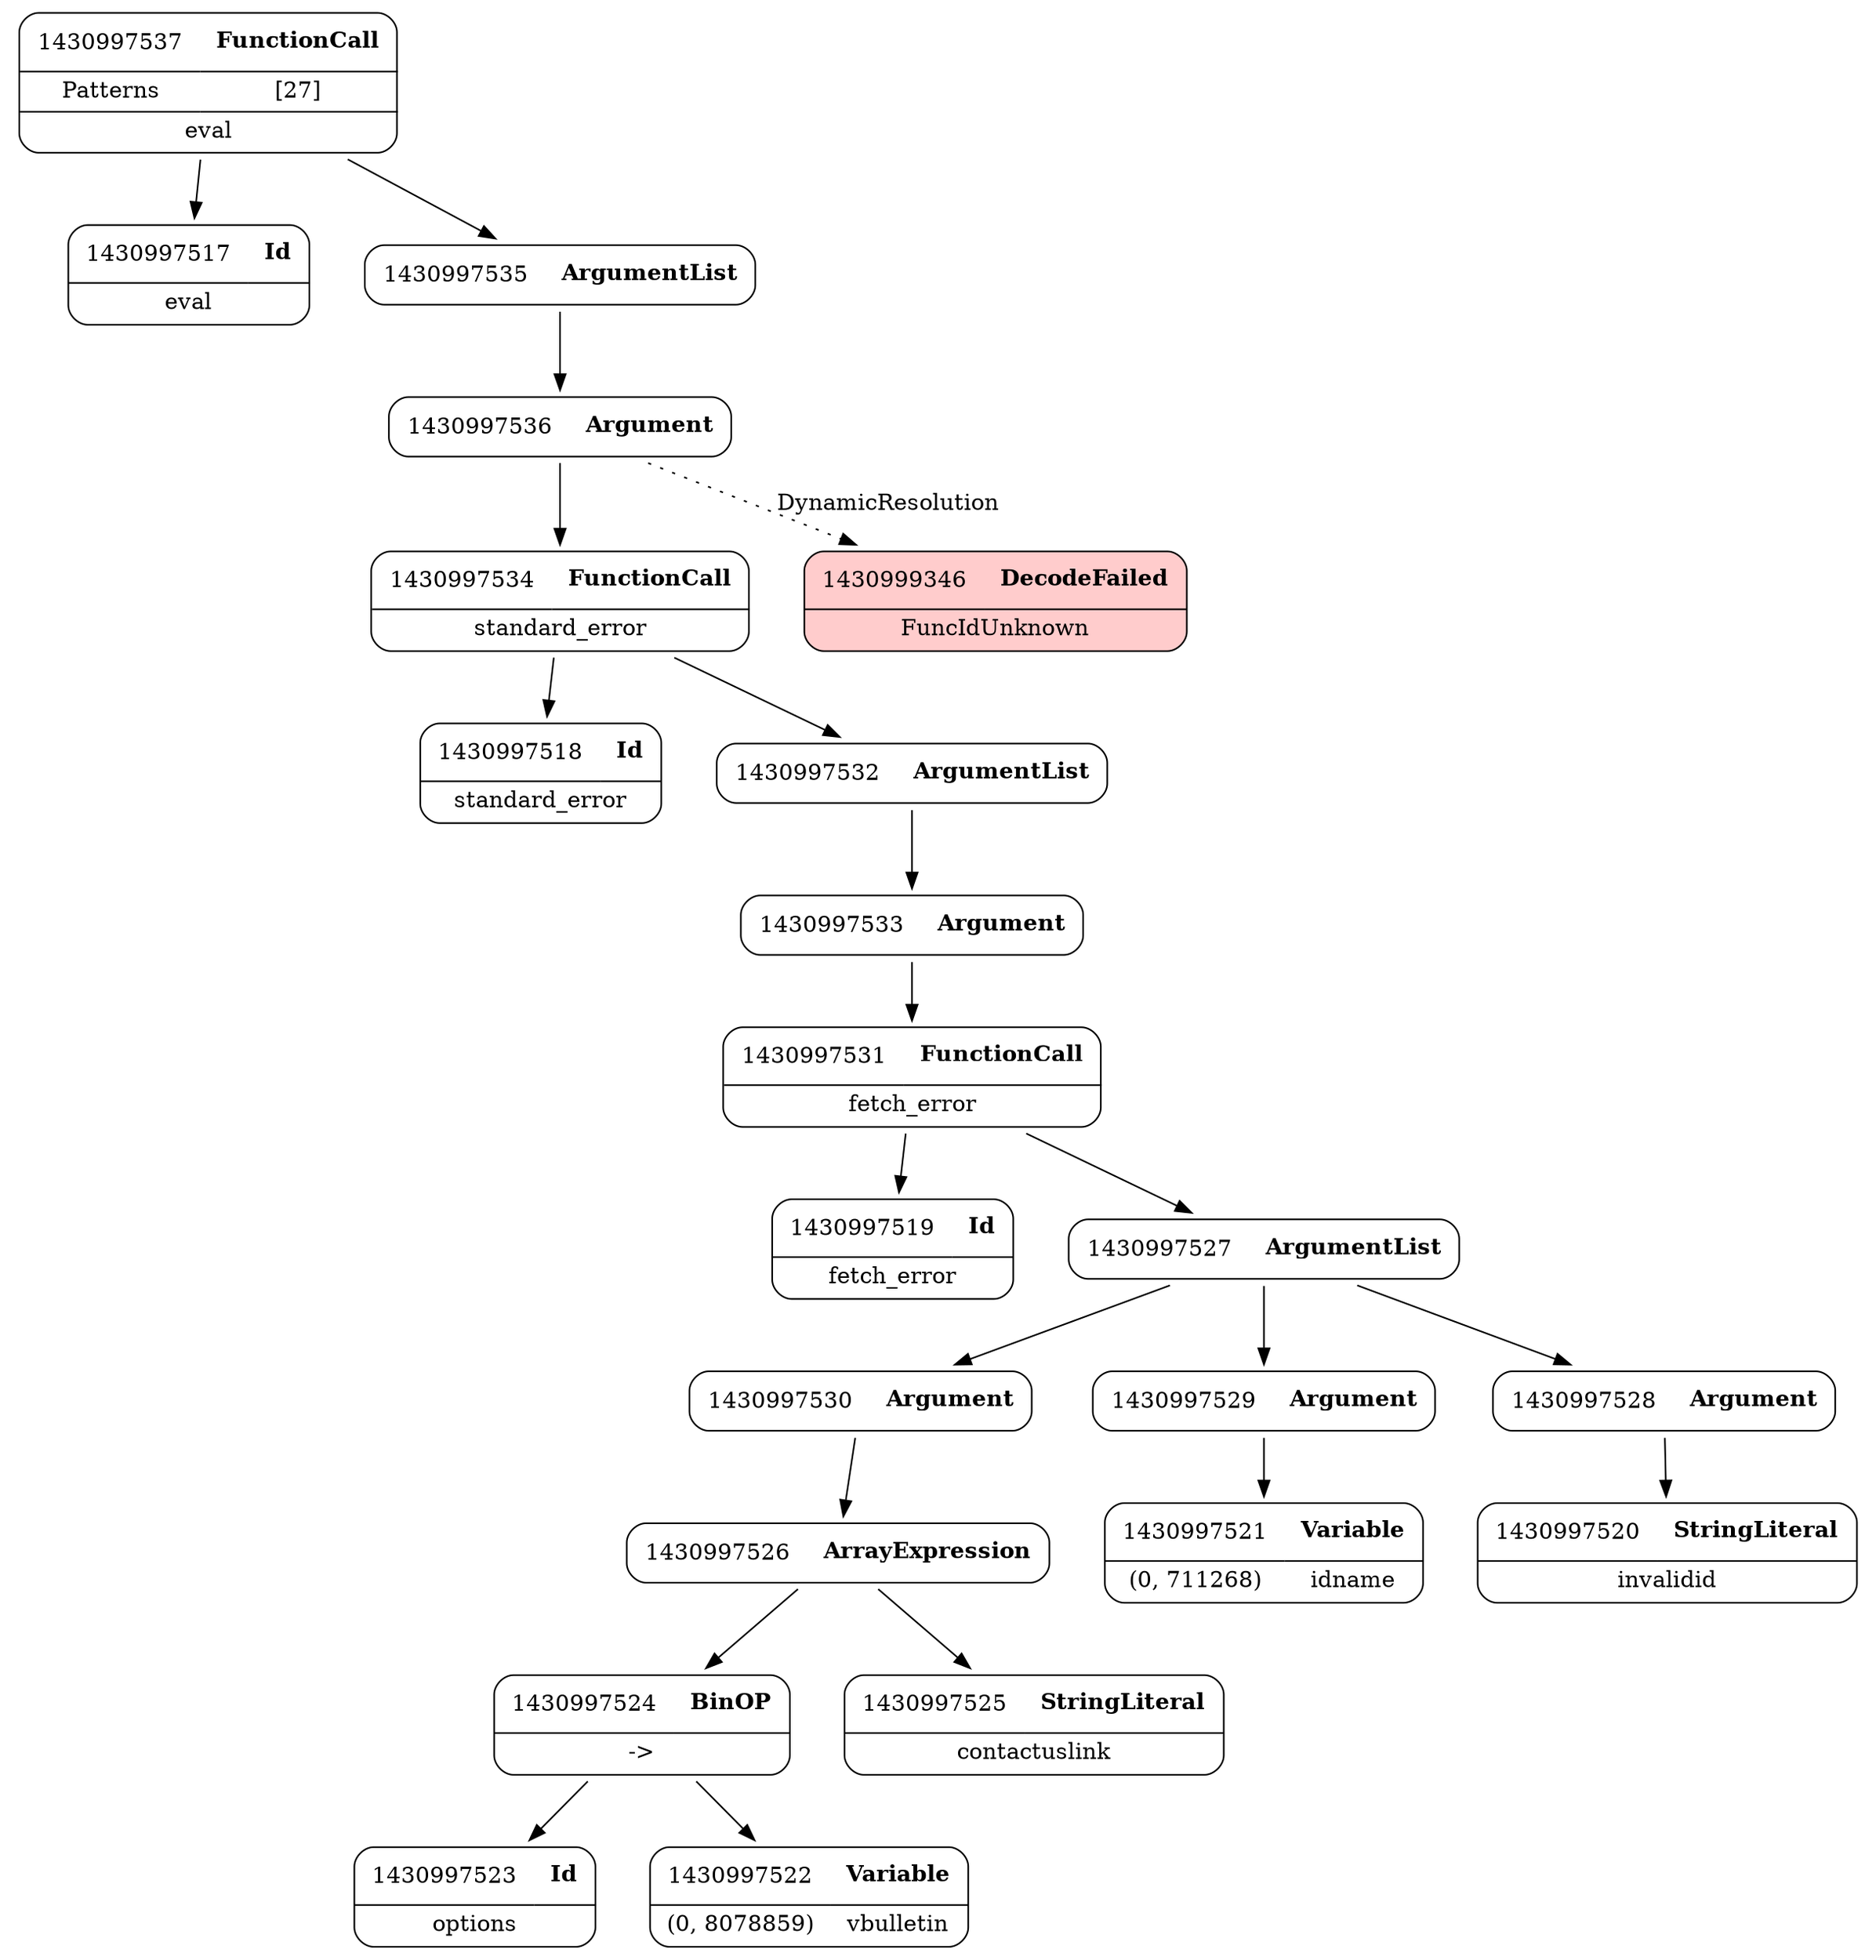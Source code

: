 digraph ast {
node [shape=none];
1430997519 [label=<<TABLE border='1' cellspacing='0' cellpadding='10' style='rounded' ><TR><TD border='0'>1430997519</TD><TD border='0'><B>Id</B></TD></TR><HR/><TR><TD border='0' cellpadding='5' colspan='2'>fetch_error</TD></TR></TABLE>>];
1430997518 [label=<<TABLE border='1' cellspacing='0' cellpadding='10' style='rounded' ><TR><TD border='0'>1430997518</TD><TD border='0'><B>Id</B></TD></TR><HR/><TR><TD border='0' cellpadding='5' colspan='2'>standard_error</TD></TR></TABLE>>];
1430997517 [label=<<TABLE border='1' cellspacing='0' cellpadding='10' style='rounded' ><TR><TD border='0'>1430997517</TD><TD border='0'><B>Id</B></TD></TR><HR/><TR><TD border='0' cellpadding='5' colspan='2'>eval</TD></TR></TABLE>>];
1430997537 [label=<<TABLE border='1' cellspacing='0' cellpadding='10' style='rounded' ><TR><TD border='0'>1430997537</TD><TD border='0'><B>FunctionCall</B></TD></TR><HR/><TR><TD border='0' cellpadding='5'>Patterns</TD><TD border='0' cellpadding='5'>[27]</TD></TR><HR/><TR><TD border='0' cellpadding='5' colspan='2'>eval</TD></TR></TABLE>>];
1430997537 -> 1430997517 [weight=2];
1430997537 -> 1430997535 [weight=2];
1430997536 [label=<<TABLE border='1' cellspacing='0' cellpadding='10' style='rounded' ><TR><TD border='0'>1430997536</TD><TD border='0'><B>Argument</B></TD></TR></TABLE>>];
1430997536 -> 1430997534 [weight=2];
1430997536 -> 1430999346 [style=dotted,label=DynamicResolution];
1430997531 [label=<<TABLE border='1' cellspacing='0' cellpadding='10' style='rounded' ><TR><TD border='0'>1430997531</TD><TD border='0'><B>FunctionCall</B></TD></TR><HR/><TR><TD border='0' cellpadding='5' colspan='2'>fetch_error</TD></TR></TABLE>>];
1430997531 -> 1430997519 [weight=2];
1430997531 -> 1430997527 [weight=2];
1430997530 [label=<<TABLE border='1' cellspacing='0' cellpadding='10' style='rounded' ><TR><TD border='0'>1430997530</TD><TD border='0'><B>Argument</B></TD></TR></TABLE>>];
1430997530 -> 1430997526 [weight=2];
1430997529 [label=<<TABLE border='1' cellspacing='0' cellpadding='10' style='rounded' ><TR><TD border='0'>1430997529</TD><TD border='0'><B>Argument</B></TD></TR></TABLE>>];
1430997529 -> 1430997521 [weight=2];
1430997528 [label=<<TABLE border='1' cellspacing='0' cellpadding='10' style='rounded' ><TR><TD border='0'>1430997528</TD><TD border='0'><B>Argument</B></TD></TR></TABLE>>];
1430997528 -> 1430997520 [weight=2];
1430997535 [label=<<TABLE border='1' cellspacing='0' cellpadding='10' style='rounded' ><TR><TD border='0'>1430997535</TD><TD border='0'><B>ArgumentList</B></TD></TR></TABLE>>];
1430997535 -> 1430997536 [weight=2];
1430997534 [label=<<TABLE border='1' cellspacing='0' cellpadding='10' style='rounded' ><TR><TD border='0'>1430997534</TD><TD border='0'><B>FunctionCall</B></TD></TR><HR/><TR><TD border='0' cellpadding='5' colspan='2'>standard_error</TD></TR></TABLE>>];
1430997534 -> 1430997518 [weight=2];
1430997534 -> 1430997532 [weight=2];
1430997533 [label=<<TABLE border='1' cellspacing='0' cellpadding='10' style='rounded' ><TR><TD border='0'>1430997533</TD><TD border='0'><B>Argument</B></TD></TR></TABLE>>];
1430997533 -> 1430997531 [weight=2];
1430997532 [label=<<TABLE border='1' cellspacing='0' cellpadding='10' style='rounded' ><TR><TD border='0'>1430997532</TD><TD border='0'><B>ArgumentList</B></TD></TR></TABLE>>];
1430997532 -> 1430997533 [weight=2];
1430997523 [label=<<TABLE border='1' cellspacing='0' cellpadding='10' style='rounded' ><TR><TD border='0'>1430997523</TD><TD border='0'><B>Id</B></TD></TR><HR/><TR><TD border='0' cellpadding='5' colspan='2'>options</TD></TR></TABLE>>];
1430997522 [label=<<TABLE border='1' cellspacing='0' cellpadding='10' style='rounded' ><TR><TD border='0'>1430997522</TD><TD border='0'><B>Variable</B></TD></TR><HR/><TR><TD border='0' cellpadding='5'>(0, 8078859)</TD><TD border='0' cellpadding='5'>vbulletin</TD></TR></TABLE>>];
1430999346 [label=<<TABLE border='1' cellspacing='0' cellpadding='10' style='rounded' bgcolor='#FFCCCC' ><TR><TD border='0'>1430999346</TD><TD border='0'><B>DecodeFailed</B></TD></TR><HR/><TR><TD border='0' cellpadding='5' colspan='2'>FuncIdUnknown</TD></TR></TABLE>>];
1430997521 [label=<<TABLE border='1' cellspacing='0' cellpadding='10' style='rounded' ><TR><TD border='0'>1430997521</TD><TD border='0'><B>Variable</B></TD></TR><HR/><TR><TD border='0' cellpadding='5'>(0, 711268)</TD><TD border='0' cellpadding='5'>idname</TD></TR></TABLE>>];
1430997520 [label=<<TABLE border='1' cellspacing='0' cellpadding='10' style='rounded' ><TR><TD border='0'>1430997520</TD><TD border='0'><B>StringLiteral</B></TD></TR><HR/><TR><TD border='0' cellpadding='5' colspan='2'>invalidid</TD></TR></TABLE>>];
1430997527 [label=<<TABLE border='1' cellspacing='0' cellpadding='10' style='rounded' ><TR><TD border='0'>1430997527</TD><TD border='0'><B>ArgumentList</B></TD></TR></TABLE>>];
1430997527 -> 1430997528 [weight=2];
1430997527 -> 1430997529 [weight=2];
1430997527 -> 1430997530 [weight=2];
1430997526 [label=<<TABLE border='1' cellspacing='0' cellpadding='10' style='rounded' ><TR><TD border='0'>1430997526</TD><TD border='0'><B>ArrayExpression</B></TD></TR></TABLE>>];
1430997526 -> 1430997524 [weight=2];
1430997526 -> 1430997525 [weight=2];
1430997525 [label=<<TABLE border='1' cellspacing='0' cellpadding='10' style='rounded' ><TR><TD border='0'>1430997525</TD><TD border='0'><B>StringLiteral</B></TD></TR><HR/><TR><TD border='0' cellpadding='5' colspan='2'>contactuslink</TD></TR></TABLE>>];
1430997524 [label=<<TABLE border='1' cellspacing='0' cellpadding='10' style='rounded' ><TR><TD border='0'>1430997524</TD><TD border='0'><B>BinOP</B></TD></TR><HR/><TR><TD border='0' cellpadding='5' colspan='2'>-&gt;</TD></TR></TABLE>>];
1430997524 -> 1430997522 [weight=2];
1430997524 -> 1430997523 [weight=2];
}
